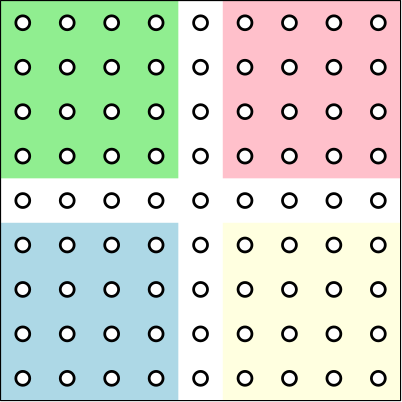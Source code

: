 <?xml version="1.0"?>
<!DOCTYPE ipe SYSTEM "ipe.dtd">
<ipe version="70107" creator="Ipe 7.1.10">
<info created="D:20160530011223" modified="D:20160530011700"/>
<ipestyle name="basic">
<symbol name="arrow/arc(spx)">
<path stroke="sym-stroke" fill="sym-stroke" pen="sym-pen">
0 0 m
-1 0.333 l
-1 -0.333 l
h
</path>
</symbol>
<symbol name="arrow/farc(spx)">
<path stroke="sym-stroke" fill="white" pen="sym-pen">
0 0 m
-1 0.333 l
-1 -0.333 l
h
</path>
</symbol>
<symbol name="arrow/ptarc(spx)">
<path stroke="sym-stroke" fill="sym-stroke" pen="sym-pen">
0 0 m
-1 0.333 l
-0.8 0 l
-1 -0.333 l
h
</path>
</symbol>
<symbol name="arrow/fptarc(spx)">
<path stroke="sym-stroke" fill="white" pen="sym-pen">
0 0 m
-1 0.333 l
-0.8 0 l
-1 -0.333 l
h
</path>
</symbol>
<symbol name="mark/circle(sx)" transformations="translations">
<path fill="sym-stroke">
0.6 0 0 0.6 0 0 e
0.4 0 0 0.4 0 0 e
</path>
</symbol>
<symbol name="mark/disk(sx)" transformations="translations">
<path fill="sym-stroke">
0.6 0 0 0.6 0 0 e
</path>
</symbol>
<symbol name="mark/fdisk(sfx)" transformations="translations">
<group>
<path fill="sym-fill">
0.5 0 0 0.5 0 0 e
</path>
<path fill="sym-stroke" fillrule="eofill">
0.6 0 0 0.6 0 0 e
0.4 0 0 0.4 0 0 e
</path>
</group>
</symbol>
<symbol name="mark/box(sx)" transformations="translations">
<path fill="sym-stroke" fillrule="eofill">
-0.6 -0.6 m
0.6 -0.6 l
0.6 0.6 l
-0.6 0.6 l
h
-0.4 -0.4 m
0.4 -0.4 l
0.4 0.4 l
-0.4 0.4 l
h
</path>
</symbol>
<symbol name="mark/square(sx)" transformations="translations">
<path fill="sym-stroke">
-0.6 -0.6 m
0.6 -0.6 l
0.6 0.6 l
-0.6 0.6 l
h
</path>
</symbol>
<symbol name="mark/fsquare(sfx)" transformations="translations">
<group>
<path fill="sym-fill">
-0.5 -0.5 m
0.5 -0.5 l
0.5 0.5 l
-0.5 0.5 l
h
</path>
<path fill="sym-stroke" fillrule="eofill">
-0.6 -0.6 m
0.6 -0.6 l
0.6 0.6 l
-0.6 0.6 l
h
-0.4 -0.4 m
0.4 -0.4 l
0.4 0.4 l
-0.4 0.4 l
h
</path>
</group>
</symbol>
<symbol name="mark/cross(sx)" transformations="translations">
<group>
<path fill="sym-stroke">
-0.43 -0.57 m
0.57 0.43 l
0.43 0.57 l
-0.57 -0.43 l
h
</path>
<path fill="sym-stroke">
-0.43 0.57 m
0.57 -0.43 l
0.43 -0.57 l
-0.57 0.43 l
h
</path>
</group>
</symbol>
<symbol name="arrow/fnormal(spx)">
<path stroke="sym-stroke" fill="white" pen="sym-pen">
0 0 m
-1 0.333 l
-1 -0.333 l
h
</path>
</symbol>
<symbol name="arrow/pointed(spx)">
<path stroke="sym-stroke" fill="sym-stroke" pen="sym-pen">
0 0 m
-1 0.333 l
-0.8 0 l
-1 -0.333 l
h
</path>
</symbol>
<symbol name="arrow/fpointed(spx)">
<path stroke="sym-stroke" fill="white" pen="sym-pen">
0 0 m
-1 0.333 l
-0.8 0 l
-1 -0.333 l
h
</path>
</symbol>
<symbol name="arrow/linear(spx)">
<path stroke="sym-stroke" pen="sym-pen">
-1 0.333 m
0 0 l
-1 -0.333 l
</path>
</symbol>
<symbol name="arrow/fdouble(spx)">
<path stroke="sym-stroke" fill="white" pen="sym-pen">
0 0 m
-1 0.333 l
-1 -0.333 l
h
-1 0 m
-2 0.333 l
-2 -0.333 l
h
</path>
</symbol>
<symbol name="arrow/double(spx)">
<path stroke="sym-stroke" fill="sym-stroke" pen="sym-pen">
0 0 m
-1 0.333 l
-1 -0.333 l
h
-1 0 m
-2 0.333 l
-2 -0.333 l
h
</path>
</symbol>
<pen name="heavier" value="0.8"/>
<pen name="fat" value="1.2"/>
<pen name="ultrafat" value="2"/>
<symbolsize name="large" value="5"/>
<symbolsize name="small" value="2"/>
<symbolsize name="tiny" value="1.1"/>
<arrowsize name="large" value="10"/>
<arrowsize name="small" value="5"/>
<arrowsize name="tiny" value="3"/>
<color name="red" value="1 0 0"/>
<color name="green" value="0 1 0"/>
<color name="blue" value="0 0 1"/>
<color name="yellow" value="1 1 0"/>
<color name="orange" value="1 0.647 0"/>
<color name="gold" value="1 0.843 0"/>
<color name="purple" value="0.627 0.125 0.941"/>
<color name="gray" value="0.745"/>
<color name="brown" value="0.647 0.165 0.165"/>
<color name="navy" value="0 0 0.502"/>
<color name="pink" value="1 0.753 0.796"/>
<color name="seagreen" value="0.18 0.545 0.341"/>
<color name="turquoise" value="0.251 0.878 0.816"/>
<color name="violet" value="0.933 0.51 0.933"/>
<color name="darkblue" value="0 0 0.545"/>
<color name="darkcyan" value="0 0.545 0.545"/>
<color name="darkgray" value="0.663"/>
<color name="darkgreen" value="0 0.392 0"/>
<color name="darkmagenta" value="0.545 0 0.545"/>
<color name="darkorange" value="1 0.549 0"/>
<color name="darkred" value="0.545 0 0"/>
<color name="lightblue" value="0.678 0.847 0.902"/>
<color name="lightcyan" value="0.878 1 1"/>
<color name="lightgray" value="0.827"/>
<color name="lightgreen" value="0.565 0.933 0.565"/>
<color name="lightyellow" value="1 1 0.878"/>
<dashstyle name="dashed" value="[4] 0"/>
<dashstyle name="dotted" value="[1 3] 0"/>
<dashstyle name="dash dotted" value="[4 2 1 2] 0"/>
<dashstyle name="dash dot dotted" value="[4 2 1 2 1 2] 0"/>
<textsize name="large" value="\large"/>
<textsize name="Large" value="\Large"/>
<textsize name="LARGE" value="\LARGE"/>
<textsize name="huge" value="\huge"/>
<textsize name="Huge" value="\Huge"/>
<textsize name="small" value="\small"/>
<textsize name="footnote" value="\footnotesize"/>
<textsize name="tiny" value="\tiny"/>
<textstyle name="center" begin="\begin{center}" end="\end{center}"/>
<textstyle name="itemize" begin="\begin{itemize}" end="\end{itemize}"/>
<textstyle name="item" begin="\begin{itemize}\item{}" end="\end{itemize}"/>
<gridsize name="4 pts" value="4"/>
<gridsize name="8 pts (~3 mm)" value="8"/>
<gridsize name="16 pts (~6 mm)" value="16"/>
<gridsize name="32 pts (~12 mm)" value="32"/>
<gridsize name="10 pts (~3.5 mm)" value="10"/>
<gridsize name="20 pts (~7 mm)" value="20"/>
<gridsize name="14 pts (~5 mm)" value="14"/>
<gridsize name="28 pts (~10 mm)" value="28"/>
<gridsize name="56 pts (~20 mm)" value="56"/>
<anglesize name="90 deg" value="90"/>
<anglesize name="60 deg" value="60"/>
<anglesize name="45 deg" value="45"/>
<anglesize name="30 deg" value="30"/>
<anglesize name="22.5 deg" value="22.5"/>
<opacity name="10%" value="0.1"/>
<opacity name="30%" value="0.3"/>
<opacity name="50%" value="0.5"/>
<opacity name="75%" value="0.75"/>
<tiling name="falling" angle="-60" step="4" width="1"/>
<tiling name="rising" angle="30" step="4" width="1"/>
</ipestyle>
<page>
<layer name="alpha"/>
<layer name="beta"/>
<layer name="gamma"/>
<layer name="delta"/>
<layer name="epsilon"/>
<layer name="zeta"/>
<layer name="eta"/>
<layer name="theta"/>
<layer name="iota"/>
<layer name="kappa"/>
<view layers="alpha" active="alpha"/>
<view layers="alpha beta" active="beta"/>
<view layers="alpha beta gamma" active="gamma"/>
<view layers="alpha beta gamma delta" active="delta"/>
<view layers="alpha beta gamma delta epsilon" active="epsilon"/>
<view layers="alpha beta gamma delta epsilon zeta" active="zeta"/>
<view layers="alpha beta gamma delta epsilon zeta eta" active="eta"/>
<view layers="alpha beta gamma delta epsilon zeta eta theta" active="theta"/>
<view layers="alpha beta gamma delta epsilon zeta eta theta iota" active="iota"/>
<view layers="alpha beta gamma delta epsilon zeta eta theta iota kappa" active="kappa"/>
<view layers="alpha beta gamma delta epsilon zeta eta theta iota kappa" active="kappa"/>
<path layer="alpha" fill="lightyellow">
400 624 m
400 560 l
464 560 l
464 624 l
h
</path>
<path fill="lightblue">
320 624 m
320 560 l
384 560 l
384 624 l
h
</path>
<path fill="lightgreen">
320 704 m
320 640 l
384 640 l
384 704 l
h
</path>
<path fill="pink">
400 704 m
400 640 l
464 640 l
464 704 l
h
</path>
<path matrix="1 0 0 1 64 -64" stroke="black">
256 768 m
256 624 l
400 624 l
400 768 l
h
</path>
<use matrix="1 0 0 1 72 -72" name="mark/fdisk(sfx)" pos="384 768" size="large" stroke="black" fill="white"/>
<use matrix="1 0 0 1 56 -72" name="mark/fdisk(sfx)" pos="384 768" size="large" stroke="black" fill="white"/>
<use matrix="1 0 0 1 40 -72" name="mark/fdisk(sfx)" pos="384 768" size="large" stroke="black" fill="white"/>
<use matrix="1 0 0 1 24 -72" name="mark/fdisk(sfx)" pos="384 768" size="large" stroke="black" fill="white"/>
<use matrix="1 0 0 1 8 -72" name="mark/fdisk(sfx)" pos="384 768" size="large" stroke="black" fill="white"/>
<use matrix="1 0 0 1 -8 -72" name="mark/fdisk(sfx)" pos="384 768" size="large" stroke="black" fill="white"/>
<use matrix="1 0 0 1 -24 -72" name="mark/fdisk(sfx)" pos="384 768" size="large" stroke="black" fill="white"/>
<use matrix="1 0 0 1 -40 -72" name="mark/fdisk(sfx)" pos="384 768" size="large" stroke="black" fill="white"/>
<use matrix="1 0 0 1 -56 -72" name="mark/fdisk(sfx)" pos="384 768" size="large" stroke="black" fill="white"/>
<use matrix="1 0 0 1 72 -88" name="mark/fdisk(sfx)" pos="384 768" size="large" stroke="black" fill="white"/>
<use matrix="1 0 0 1 56 -88" name="mark/fdisk(sfx)" pos="384 768" size="large" stroke="black" fill="white"/>
<use matrix="1 0 0 1 40 -88" name="mark/fdisk(sfx)" pos="384 768" size="large" stroke="black" fill="white"/>
<use matrix="1 0 0 1 24 -88" name="mark/fdisk(sfx)" pos="384 768" size="large" stroke="black" fill="white"/>
<use matrix="1 0 0 1 8 -88" name="mark/fdisk(sfx)" pos="384 768" size="large" stroke="black" fill="white"/>
<use matrix="1 0 0 1 -8 -88" name="mark/fdisk(sfx)" pos="384 768" size="large" stroke="black" fill="white"/>
<use matrix="1 0 0 1 -24 -88" name="mark/fdisk(sfx)" pos="384 768" size="large" stroke="black" fill="white"/>
<use matrix="1 0 0 1 -40 -88" name="mark/fdisk(sfx)" pos="384 768" size="large" stroke="black" fill="white"/>
<use matrix="1 0 0 1 -56 -88" name="mark/fdisk(sfx)" pos="384 768" size="large" stroke="black" fill="white"/>
<use matrix="1 0 0 1 72 -104" name="mark/fdisk(sfx)" pos="384 768" size="large" stroke="black" fill="white"/>
<use matrix="1 0 0 1 56 -104" name="mark/fdisk(sfx)" pos="384 768" size="large" stroke="black" fill="white"/>
<use matrix="1 0 0 1 40 -104" name="mark/fdisk(sfx)" pos="384 768" size="large" stroke="black" fill="white"/>
<use matrix="1 0 0 1 24 -104" name="mark/fdisk(sfx)" pos="384 768" size="large" stroke="black" fill="white"/>
<use matrix="1 0 0 1 8 -104" name="mark/fdisk(sfx)" pos="384 768" size="large" stroke="black" fill="white"/>
<use matrix="1 0 0 1 -8 -104" name="mark/fdisk(sfx)" pos="384 768" size="large" stroke="black" fill="white"/>
<use matrix="1 0 0 1 -24 -104" name="mark/fdisk(sfx)" pos="384 768" size="large" stroke="black" fill="white"/>
<use matrix="1 0 0 1 -40 -104" name="mark/fdisk(sfx)" pos="384 768" size="large" stroke="black" fill="white"/>
<use matrix="1 0 0 1 -56 -104" name="mark/fdisk(sfx)" pos="384 768" size="large" stroke="black" fill="white"/>
<use matrix="1 0 0 1 72 -120" name="mark/fdisk(sfx)" pos="384 768" size="large" stroke="black" fill="white"/>
<use matrix="1 0 0 1 56 -120" name="mark/fdisk(sfx)" pos="384 768" size="large" stroke="black" fill="white"/>
<use matrix="1 0 0 1 40 -120" name="mark/fdisk(sfx)" pos="384 768" size="large" stroke="black" fill="white"/>
<use matrix="1 0 0 1 24 -120" name="mark/fdisk(sfx)" pos="384 768" size="large" stroke="black" fill="white"/>
<use matrix="1 0 0 1 8 -120" name="mark/fdisk(sfx)" pos="384 768" size="large" stroke="black" fill="white"/>
<use matrix="1 0 0 1 -8 -120" name="mark/fdisk(sfx)" pos="384 768" size="large" stroke="black" fill="white"/>
<use matrix="1 0 0 1 -24 -120" name="mark/fdisk(sfx)" pos="384 768" size="large" stroke="black" fill="white"/>
<use matrix="1 0 0 1 -40 -120" name="mark/fdisk(sfx)" pos="384 768" size="large" stroke="black" fill="white"/>
<use matrix="1 0 0 1 -56 -120" name="mark/fdisk(sfx)" pos="384 768" size="large" stroke="black" fill="white"/>
<use matrix="1 0 0 1 72 -136" name="mark/fdisk(sfx)" pos="384 768" size="large" stroke="black" fill="white"/>
<use matrix="1 0 0 1 56 -136" name="mark/fdisk(sfx)" pos="384 768" size="large" stroke="black" fill="white"/>
<use matrix="1 0 0 1 40 -136" name="mark/fdisk(sfx)" pos="384 768" size="large" stroke="black" fill="white"/>
<use matrix="1 0 0 1 24 -136" name="mark/fdisk(sfx)" pos="384 768" size="large" stroke="black" fill="white"/>
<use matrix="1 0 0 1 8 -136" name="mark/fdisk(sfx)" pos="384 768" size="large" stroke="black" fill="white"/>
<use matrix="1 0 0 1 -8 -136" name="mark/fdisk(sfx)" pos="384 768" size="large" stroke="black" fill="white"/>
<use matrix="1 0 0 1 -24 -136" name="mark/fdisk(sfx)" pos="384 768" size="large" stroke="black" fill="white"/>
<use matrix="1 0 0 1 -40 -136" name="mark/fdisk(sfx)" pos="384 768" size="large" stroke="black" fill="white"/>
<use matrix="1 0 0 1 -56 -136" name="mark/fdisk(sfx)" pos="384 768" size="large" stroke="black" fill="white"/>
<use matrix="1 0 0 1 72 -152" name="mark/fdisk(sfx)" pos="384 768" size="large" stroke="black" fill="white"/>
<use matrix="1 0 0 1 56 -152" name="mark/fdisk(sfx)" pos="384 768" size="large" stroke="black" fill="white"/>
<use matrix="1 0 0 1 40 -152" name="mark/fdisk(sfx)" pos="384 768" size="large" stroke="black" fill="white"/>
<use matrix="1 0 0 1 24 -152" name="mark/fdisk(sfx)" pos="384 768" size="large" stroke="black" fill="white"/>
<use matrix="1 0 0 1 8 -152" name="mark/fdisk(sfx)" pos="384 768" size="large" stroke="black" fill="white"/>
<use matrix="1 0 0 1 -8 -152" name="mark/fdisk(sfx)" pos="384 768" size="large" stroke="black" fill="white"/>
<use matrix="1 0 0 1 -24 -152" name="mark/fdisk(sfx)" pos="384 768" size="large" stroke="black" fill="white"/>
<use matrix="1 0 0 1 -40 -152" name="mark/fdisk(sfx)" pos="384 768" size="large" stroke="black" fill="white"/>
<use matrix="1 0 0 1 -56 -152" name="mark/fdisk(sfx)" pos="384 768" size="large" stroke="black" fill="white"/>
<use matrix="1 0 0 1 72 -168" name="mark/fdisk(sfx)" pos="384 768" size="large" stroke="black" fill="white"/>
<use matrix="1 0 0 1 56 -168" name="mark/fdisk(sfx)" pos="384 768" size="large" stroke="black" fill="white"/>
<use matrix="1 0 0 1 40 -168" name="mark/fdisk(sfx)" pos="384 768" size="large" stroke="black" fill="white"/>
<use matrix="1 0 0 1 24 -168" name="mark/fdisk(sfx)" pos="384 768" size="large" stroke="black" fill="white"/>
<use matrix="1 0 0 1 8 -168" name="mark/fdisk(sfx)" pos="384 768" size="large" stroke="black" fill="white"/>
<use matrix="1 0 0 1 -8 -168" name="mark/fdisk(sfx)" pos="384 768" size="large" stroke="black" fill="white"/>
<use matrix="1 0 0 1 -24 -168" name="mark/fdisk(sfx)" pos="384 768" size="large" stroke="black" fill="white"/>
<use matrix="1 0 0 1 -40 -168" name="mark/fdisk(sfx)" pos="384 768" size="large" stroke="black" fill="white"/>
<use matrix="1 0 0 1 -56 -168" name="mark/fdisk(sfx)" pos="384 768" size="large" stroke="black" fill="white"/>
<use matrix="1 0 0 1 72 -184" name="mark/fdisk(sfx)" pos="384 768" size="large" stroke="black" fill="white"/>
<use matrix="1 0 0 1 56 -184" name="mark/fdisk(sfx)" pos="384 768" size="large" stroke="black" fill="white"/>
<use matrix="1 0 0 1 40 -184" name="mark/fdisk(sfx)" pos="384 768" size="large" stroke="black" fill="white"/>
<use matrix="1 0 0 1 24 -184" name="mark/fdisk(sfx)" pos="384 768" size="large" stroke="black" fill="white"/>
<use matrix="1 0 0 1 8 -184" name="mark/fdisk(sfx)" pos="384 768" size="large" stroke="black" fill="white"/>
<use matrix="1 0 0 1 -8 -184" name="mark/fdisk(sfx)" pos="384 768" size="large" stroke="black" fill="white"/>
<use matrix="1 0 0 1 -24 -184" name="mark/fdisk(sfx)" pos="384 768" size="large" stroke="black" fill="white"/>
<use matrix="1 0 0 1 -40 -184" name="mark/fdisk(sfx)" pos="384 768" size="large" stroke="black" fill="white"/>
<use matrix="1 0 0 1 -56 -184" name="mark/fdisk(sfx)" pos="384 768" size="large" stroke="black" fill="white"/>
<use matrix="1 0 0 1 72 -200" name="mark/fdisk(sfx)" pos="384 768" size="large" stroke="black" fill="white"/>
<use matrix="1 0 0 1 56 -200" name="mark/fdisk(sfx)" pos="384 768" size="large" stroke="black" fill="white"/>
<use matrix="1 0 0 1 40 -200" name="mark/fdisk(sfx)" pos="384 768" size="large" stroke="black" fill="white"/>
<use matrix="1 0 0 1 24 -200" name="mark/fdisk(sfx)" pos="384 768" size="large" stroke="black" fill="white"/>
<use matrix="1 0 0 1 8 -200" name="mark/fdisk(sfx)" pos="384 768" size="large" stroke="black" fill="white"/>
<use matrix="1 0 0 1 -8 -200" name="mark/fdisk(sfx)" pos="384 768" size="large" stroke="black" fill="white"/>
<use matrix="1 0 0 1 -24 -200" name="mark/fdisk(sfx)" pos="384 768" size="large" stroke="black" fill="white"/>
<use matrix="1 0 0 1 -40 -200" name="mark/fdisk(sfx)" pos="384 768" size="large" stroke="black" fill="white"/>
<use matrix="1 0 0 1 -56 -200" name="mark/fdisk(sfx)" pos="384 768" size="large" stroke="black" fill="white"/>
<use layer="beta" name="mark/disk(sx)" pos="456 696" size="large" stroke="black"/>
<use name="mark/disk(sx)" pos="440 680" size="large" stroke="black"/>
<use name="mark/disk(sx)" pos="392 616" size="large" stroke="black"/>
<use layer="gamma" name="mark/disk(sx)" pos="424 696" size="large" stroke="red"/>
<use name="mark/disk(sx)" pos="408 680" size="large" stroke="red"/>
<use name="mark/disk(sx)" pos="392 600" size="large" stroke="red"/>
<use layer="delta" name="mark/disk(sx)" pos="456 664" size="large" stroke="blue"/>
<use name="mark/disk(sx)" pos="440 648" size="large" stroke="blue"/>
<use name="mark/disk(sx)" pos="392 584" size="large" stroke="blue"/>
<use layer="epsilon" name="mark/disk(sx)" pos="424 664" size="large" stroke="orange"/>
<use name="mark/disk(sx)" pos="408 648" size="large" stroke="orange"/>
<use name="mark/disk(sx)" pos="392 568" size="large" stroke="orange"/>
<use layer="zeta" name="mark/disk(sx)" pos="376 696" size="large" stroke="brown"/>
<use name="mark/disk(sx)" pos="360 680" size="large" stroke="brown"/>
<use name="mark/disk(sx)" pos="344 664" size="large" stroke="brown"/>
<use name="mark/disk(sx)" pos="328 648" size="large" stroke="brown"/>
<use layer="eta" name="mark/disk(sx)" pos="376 616" size="large" stroke="navy"/>
<use name="mark/disk(sx)" pos="360 600" size="large" stroke="navy"/>
<use name="mark/disk(sx)" pos="456 632" size="large" stroke="navy"/>
<use layer="theta" name="mark/disk(sx)" pos="440 632" size="large" stroke="seagreen"/>
<use name="mark/disk(sx)" pos="344 616" size="large" stroke="seagreen"/>
<use name="mark/disk(sx)" pos="328 600" size="large" stroke="seagreen"/>
<use layer="iota" name="mark/disk(sx)" pos="424 632" size="large" stroke="violet"/>
<use name="mark/disk(sx)" pos="376 584" size="large" stroke="violet"/>
<use name="mark/disk(sx)" pos="360 568" size="large" stroke="violet"/>
<use layer="kappa" name="mark/disk(sx)" pos="408 632" size="large" stroke="darkcyan"/>
<use name="mark/disk(sx)" pos="344 584" size="large" stroke="darkcyan"/>
<use name="mark/disk(sx)" pos="328 568" size="large" stroke="darkcyan"/>
</page>
</ipe>
